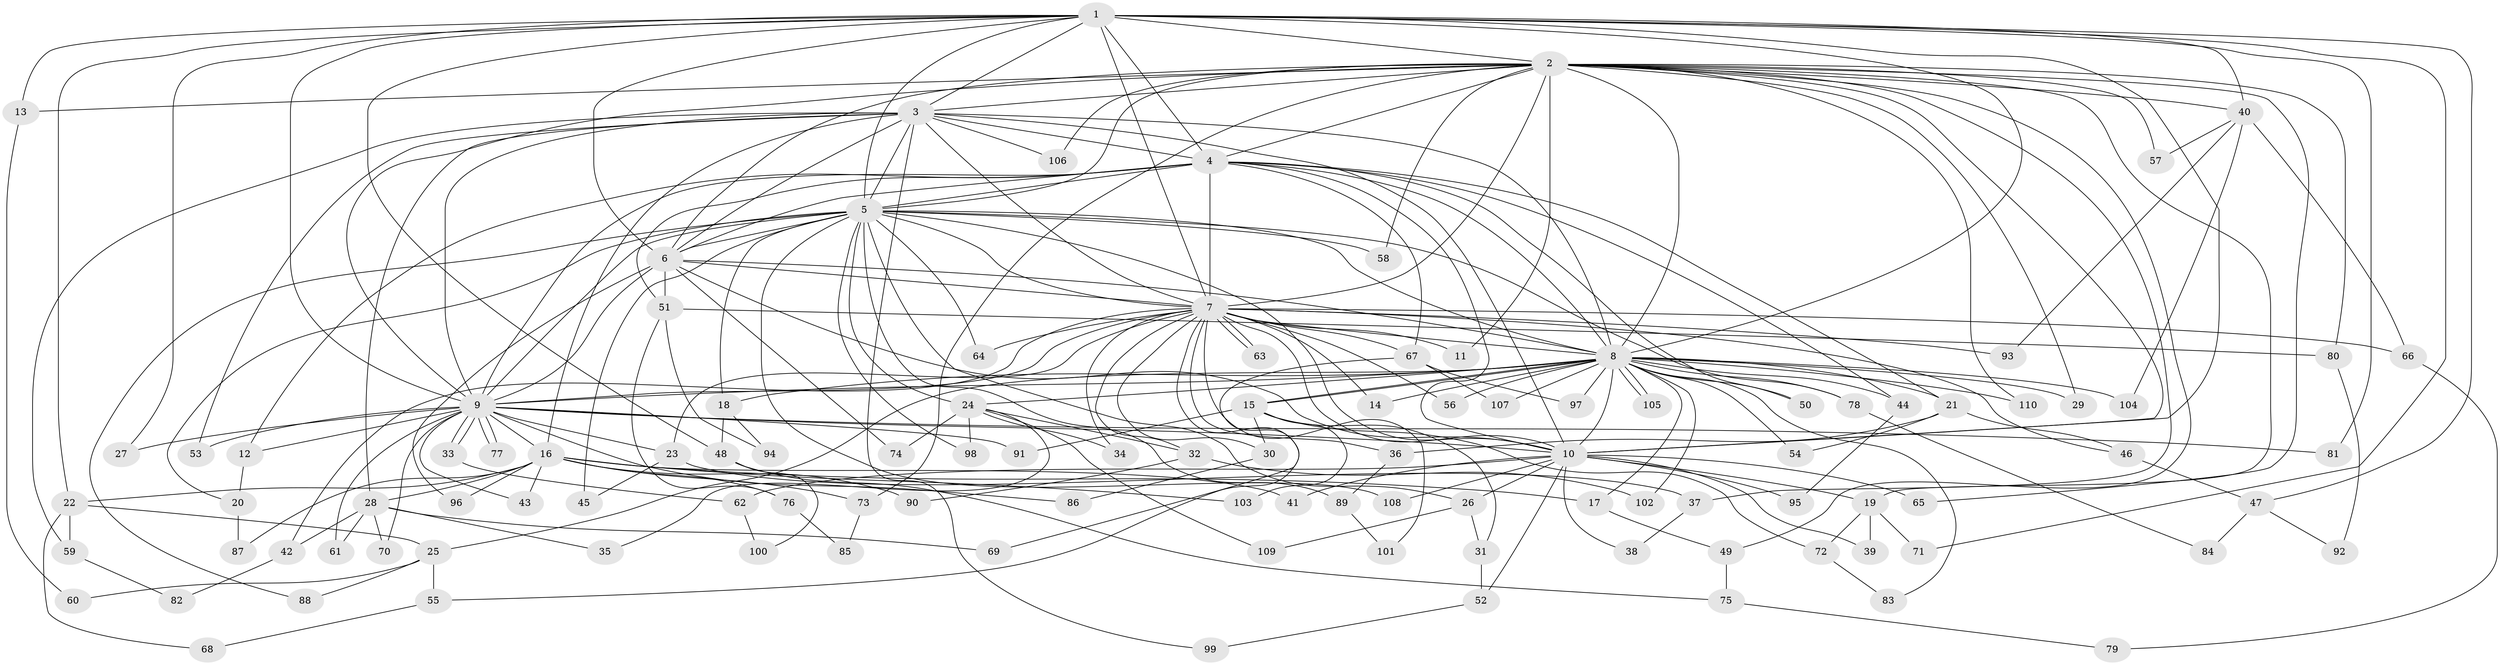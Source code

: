 // coarse degree distribution, {16: 0.012987012987012988, 30: 0.012987012987012988, 20: 0.012987012987012988, 2: 0.4805194805194805, 4: 0.1038961038961039, 3: 0.2077922077922078, 1: 0.07792207792207792, 5: 0.03896103896103896, 11: 0.012987012987012988, 10: 0.012987012987012988, 7: 0.012987012987012988, 29: 0.012987012987012988}
// Generated by graph-tools (version 1.1) at 2025/46/03/04/25 21:46:21]
// undirected, 110 vertices, 245 edges
graph export_dot {
graph [start="1"]
  node [color=gray90,style=filled];
  1;
  2;
  3;
  4;
  5;
  6;
  7;
  8;
  9;
  10;
  11;
  12;
  13;
  14;
  15;
  16;
  17;
  18;
  19;
  20;
  21;
  22;
  23;
  24;
  25;
  26;
  27;
  28;
  29;
  30;
  31;
  32;
  33;
  34;
  35;
  36;
  37;
  38;
  39;
  40;
  41;
  42;
  43;
  44;
  45;
  46;
  47;
  48;
  49;
  50;
  51;
  52;
  53;
  54;
  55;
  56;
  57;
  58;
  59;
  60;
  61;
  62;
  63;
  64;
  65;
  66;
  67;
  68;
  69;
  70;
  71;
  72;
  73;
  74;
  75;
  76;
  77;
  78;
  79;
  80;
  81;
  82;
  83;
  84;
  85;
  86;
  87;
  88;
  89;
  90;
  91;
  92;
  93;
  94;
  95;
  96;
  97;
  98;
  99;
  100;
  101;
  102;
  103;
  104;
  105;
  106;
  107;
  108;
  109;
  110;
  1 -- 2;
  1 -- 3;
  1 -- 4;
  1 -- 5;
  1 -- 6;
  1 -- 7;
  1 -- 8;
  1 -- 9;
  1 -- 10;
  1 -- 13;
  1 -- 22;
  1 -- 27;
  1 -- 40;
  1 -- 47;
  1 -- 48;
  1 -- 71;
  1 -- 81;
  2 -- 3;
  2 -- 4;
  2 -- 5;
  2 -- 6;
  2 -- 7;
  2 -- 8;
  2 -- 9;
  2 -- 10;
  2 -- 11;
  2 -- 13;
  2 -- 19;
  2 -- 29;
  2 -- 37;
  2 -- 40;
  2 -- 49;
  2 -- 57;
  2 -- 58;
  2 -- 65;
  2 -- 73;
  2 -- 80;
  2 -- 106;
  2 -- 110;
  3 -- 4;
  3 -- 5;
  3 -- 6;
  3 -- 7;
  3 -- 8;
  3 -- 9;
  3 -- 10;
  3 -- 16;
  3 -- 28;
  3 -- 53;
  3 -- 59;
  3 -- 99;
  3 -- 106;
  4 -- 5;
  4 -- 6;
  4 -- 7;
  4 -- 8;
  4 -- 9;
  4 -- 10;
  4 -- 12;
  4 -- 21;
  4 -- 44;
  4 -- 50;
  4 -- 51;
  4 -- 67;
  5 -- 6;
  5 -- 7;
  5 -- 8;
  5 -- 9;
  5 -- 10;
  5 -- 18;
  5 -- 20;
  5 -- 24;
  5 -- 26;
  5 -- 45;
  5 -- 58;
  5 -- 64;
  5 -- 78;
  5 -- 88;
  5 -- 89;
  5 -- 98;
  5 -- 108;
  6 -- 7;
  6 -- 8;
  6 -- 9;
  6 -- 10;
  6 -- 51;
  6 -- 74;
  6 -- 96;
  7 -- 8;
  7 -- 9;
  7 -- 10;
  7 -- 11;
  7 -- 14;
  7 -- 23;
  7 -- 30;
  7 -- 32;
  7 -- 34;
  7 -- 36;
  7 -- 42;
  7 -- 46;
  7 -- 55;
  7 -- 56;
  7 -- 63;
  7 -- 63;
  7 -- 64;
  7 -- 66;
  7 -- 67;
  7 -- 93;
  7 -- 101;
  8 -- 9;
  8 -- 10;
  8 -- 14;
  8 -- 15;
  8 -- 15;
  8 -- 17;
  8 -- 18;
  8 -- 21;
  8 -- 24;
  8 -- 25;
  8 -- 29;
  8 -- 44;
  8 -- 50;
  8 -- 54;
  8 -- 56;
  8 -- 78;
  8 -- 83;
  8 -- 97;
  8 -- 102;
  8 -- 104;
  8 -- 105;
  8 -- 105;
  8 -- 107;
  8 -- 110;
  9 -- 10;
  9 -- 12;
  9 -- 16;
  9 -- 23;
  9 -- 27;
  9 -- 33;
  9 -- 33;
  9 -- 43;
  9 -- 53;
  9 -- 61;
  9 -- 70;
  9 -- 77;
  9 -- 77;
  9 -- 81;
  9 -- 86;
  9 -- 91;
  10 -- 19;
  10 -- 26;
  10 -- 38;
  10 -- 39;
  10 -- 41;
  10 -- 52;
  10 -- 62;
  10 -- 65;
  10 -- 95;
  10 -- 108;
  12 -- 20;
  13 -- 60;
  15 -- 30;
  15 -- 31;
  15 -- 72;
  15 -- 91;
  15 -- 103;
  16 -- 17;
  16 -- 22;
  16 -- 28;
  16 -- 41;
  16 -- 43;
  16 -- 73;
  16 -- 76;
  16 -- 87;
  16 -- 90;
  16 -- 96;
  16 -- 103;
  17 -- 49;
  18 -- 48;
  18 -- 94;
  19 -- 39;
  19 -- 71;
  19 -- 72;
  20 -- 87;
  21 -- 36;
  21 -- 46;
  21 -- 54;
  22 -- 25;
  22 -- 59;
  22 -- 68;
  23 -- 37;
  23 -- 45;
  24 -- 32;
  24 -- 34;
  24 -- 35;
  24 -- 74;
  24 -- 98;
  24 -- 109;
  25 -- 55;
  25 -- 60;
  25 -- 88;
  26 -- 31;
  26 -- 109;
  28 -- 35;
  28 -- 42;
  28 -- 61;
  28 -- 69;
  28 -- 70;
  30 -- 86;
  31 -- 52;
  32 -- 90;
  32 -- 102;
  33 -- 62;
  36 -- 89;
  37 -- 38;
  40 -- 57;
  40 -- 66;
  40 -- 93;
  40 -- 104;
  42 -- 82;
  44 -- 95;
  46 -- 47;
  47 -- 84;
  47 -- 92;
  48 -- 75;
  48 -- 100;
  49 -- 75;
  51 -- 76;
  51 -- 80;
  51 -- 94;
  52 -- 99;
  55 -- 68;
  59 -- 82;
  62 -- 100;
  66 -- 79;
  67 -- 69;
  67 -- 97;
  67 -- 107;
  72 -- 83;
  73 -- 85;
  75 -- 79;
  76 -- 85;
  78 -- 84;
  80 -- 92;
  89 -- 101;
}
